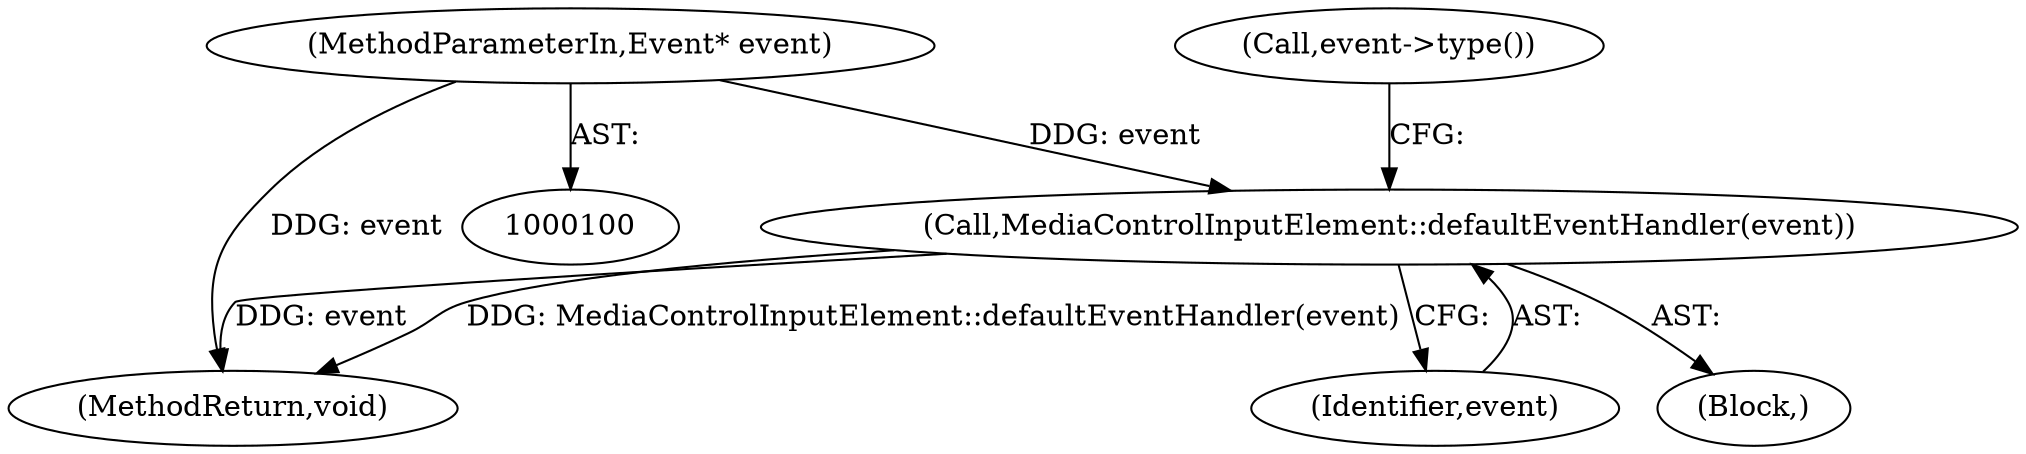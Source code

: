 digraph "0_Chrome_74fce5949bdf05a92c2bc0bd98e6e3e977c55376@pointer" {
"1000101" [label="(MethodParameterIn,Event* event)"];
"1000137" [label="(Call,MediaControlInputElement::defaultEventHandler(event))"];
"1000102" [label="(Block,)"];
"1000178" [label="(MethodReturn,void)"];
"1000142" [label="(Call,event->type())"];
"1000138" [label="(Identifier,event)"];
"1000137" [label="(Call,MediaControlInputElement::defaultEventHandler(event))"];
"1000101" [label="(MethodParameterIn,Event* event)"];
"1000101" -> "1000100"  [label="AST: "];
"1000101" -> "1000178"  [label="DDG: event"];
"1000101" -> "1000137"  [label="DDG: event"];
"1000137" -> "1000102"  [label="AST: "];
"1000137" -> "1000138"  [label="CFG: "];
"1000138" -> "1000137"  [label="AST: "];
"1000142" -> "1000137"  [label="CFG: "];
"1000137" -> "1000178"  [label="DDG: event"];
"1000137" -> "1000178"  [label="DDG: MediaControlInputElement::defaultEventHandler(event)"];
}
